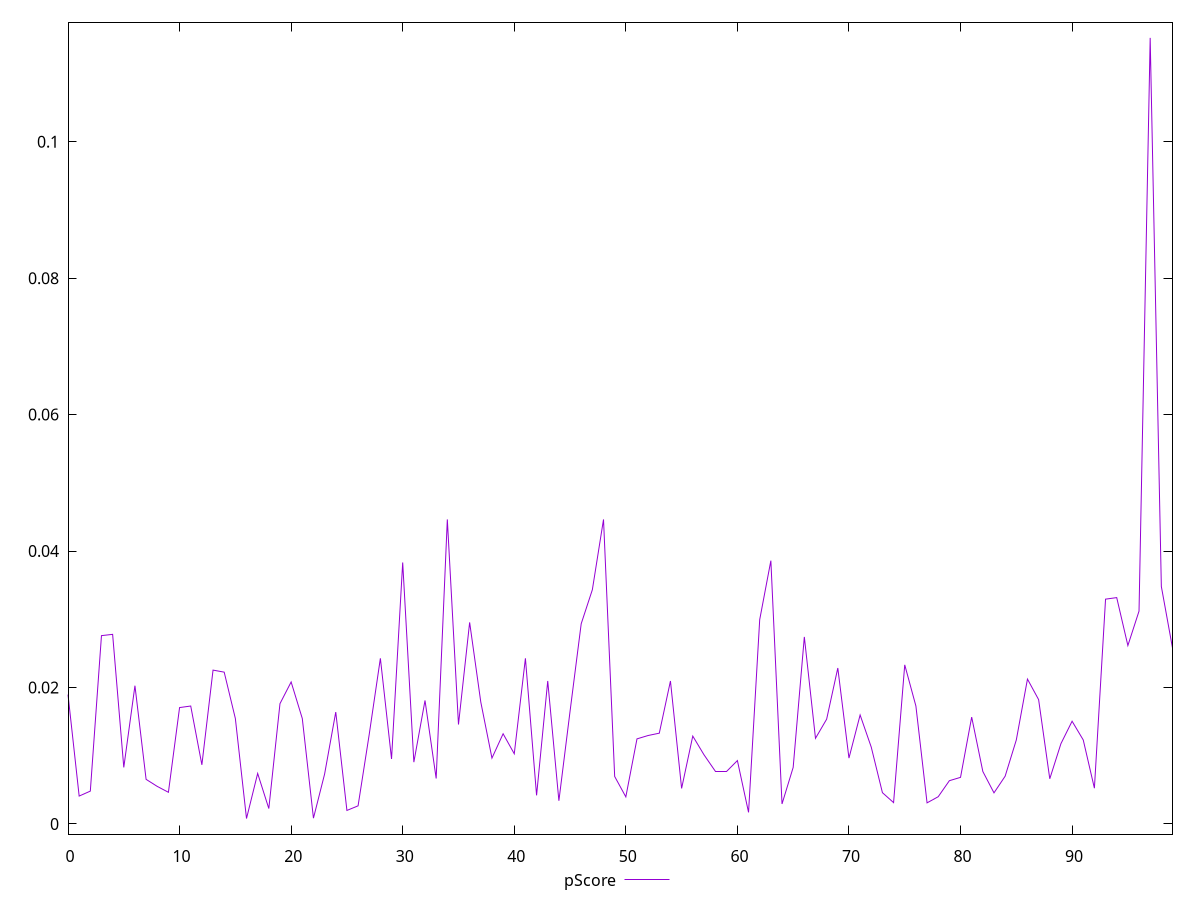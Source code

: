 reset

$pScore <<EOF
0 0.018958217009849787
1 0.004084856484931454
2 0.004808536021491228
3 0.027599638242639002
4 0.02778739954351017
5 0.008287022069473793
6 0.02026113178966349
7 0.00653543142630475
8 0.005499352570093874
9 0.004636647101383562
10 0.017054882374674285
11 0.0172812968485212
12 0.00866106710702541
13 0.022546844594369453
14 0.022246780541265887
15 0.015453882307791988
16 0.0007920555470722901
17 0.00740200422960835
18 0.0022539891873283313
19 0.01762691486570439
20 0.020808559729075637
21 0.015453882307791877
22 0.0008448587905626193
23 0.007310074359133167
24 0.016394318736598912
25 0.0019751058090970997
26 0.00265151168480815
27 0.013129805728730237
28 0.02427552452992654
29 0.009524503618064784
30 0.03832351684186652
31 0.009053146338630857
32 0.01809918163789842
33 0.0066582057758602375
34 0.04462889644965573
35 0.014570504469321954
36 0.029539158547564226
37 0.01786139349585314
38 0.009646380173913949
39 0.013215260575749732
40 0.01028117010740981
41 0.02427552452992654
42 0.004184291433901199
43 0.02094784919950926
44 0.0033946860829180414
45 0.016502499931736414
46 0.02933889159352676
47 0.034329707960547295
48 0.04462889644965573
49 0.006954344955666492
50 0.003964096973782805
51 0.012466945100498061
52 0.01296065267351948
53 0.013301306658743628
54 0.02094784919950926
55 0.005204735152933182
56 0.012876946010916934
57 0.010150742895224107
58 0.007685263021907696
59 0.007685263021907696
60 0.009285641135618306
61 0.001693996733754699
62 0.02994402921326117
63 0.03858881688693483
64 0.002928929424301341
65 0.008287022069473793
66 0.027413215423754744
67 0.012547821300991524
68 0.015352980003160599
69 0.022851193387210367
70 0.009646380173914004
71 0.015969060234837684
72 0.011245609234528553
73 0.00458081795342824
74 0.003124851101774073
75 0.02331589062984718
76 0.017281296848520977
77 0.0030882131294023285
78 0.003987940391898093
79 0.006336140445170002
80 0.006825743950152174
81 0.015657804583563417
82 0.007685263021907696
83 0.0045531728514560665
84 0.006997783950429881
85 0.012306850390293778
86 0.02122939781716826
87 0.018219332064178806
88 0.006617009970446841
89 0.01176351145786736
90 0.015054447021275952
91 0.012306850390293778
92 0.0052366226109353264
93 0.03294707547102038
94 0.033173380689318854
95 0.026144908798203026
96 0.031194122448241157
97 0.11521316193647624
98 0.03480404566520451
99 0.02579402847623563
EOF

set key outside below
set xrange [0:99]
set yrange [-0.001496366580715789:0.11750158406426432]
set trange [-0.001496366580715789:0.11750158406426432]
set terminal svg size 640, 500 enhanced background rgb 'white'
set output "reports/report_00027_2021-02-24T12-40-31.850Z/max-potential-fid/samples/music/pScore/values.svg"

plot $pScore title "pScore" with line

reset
